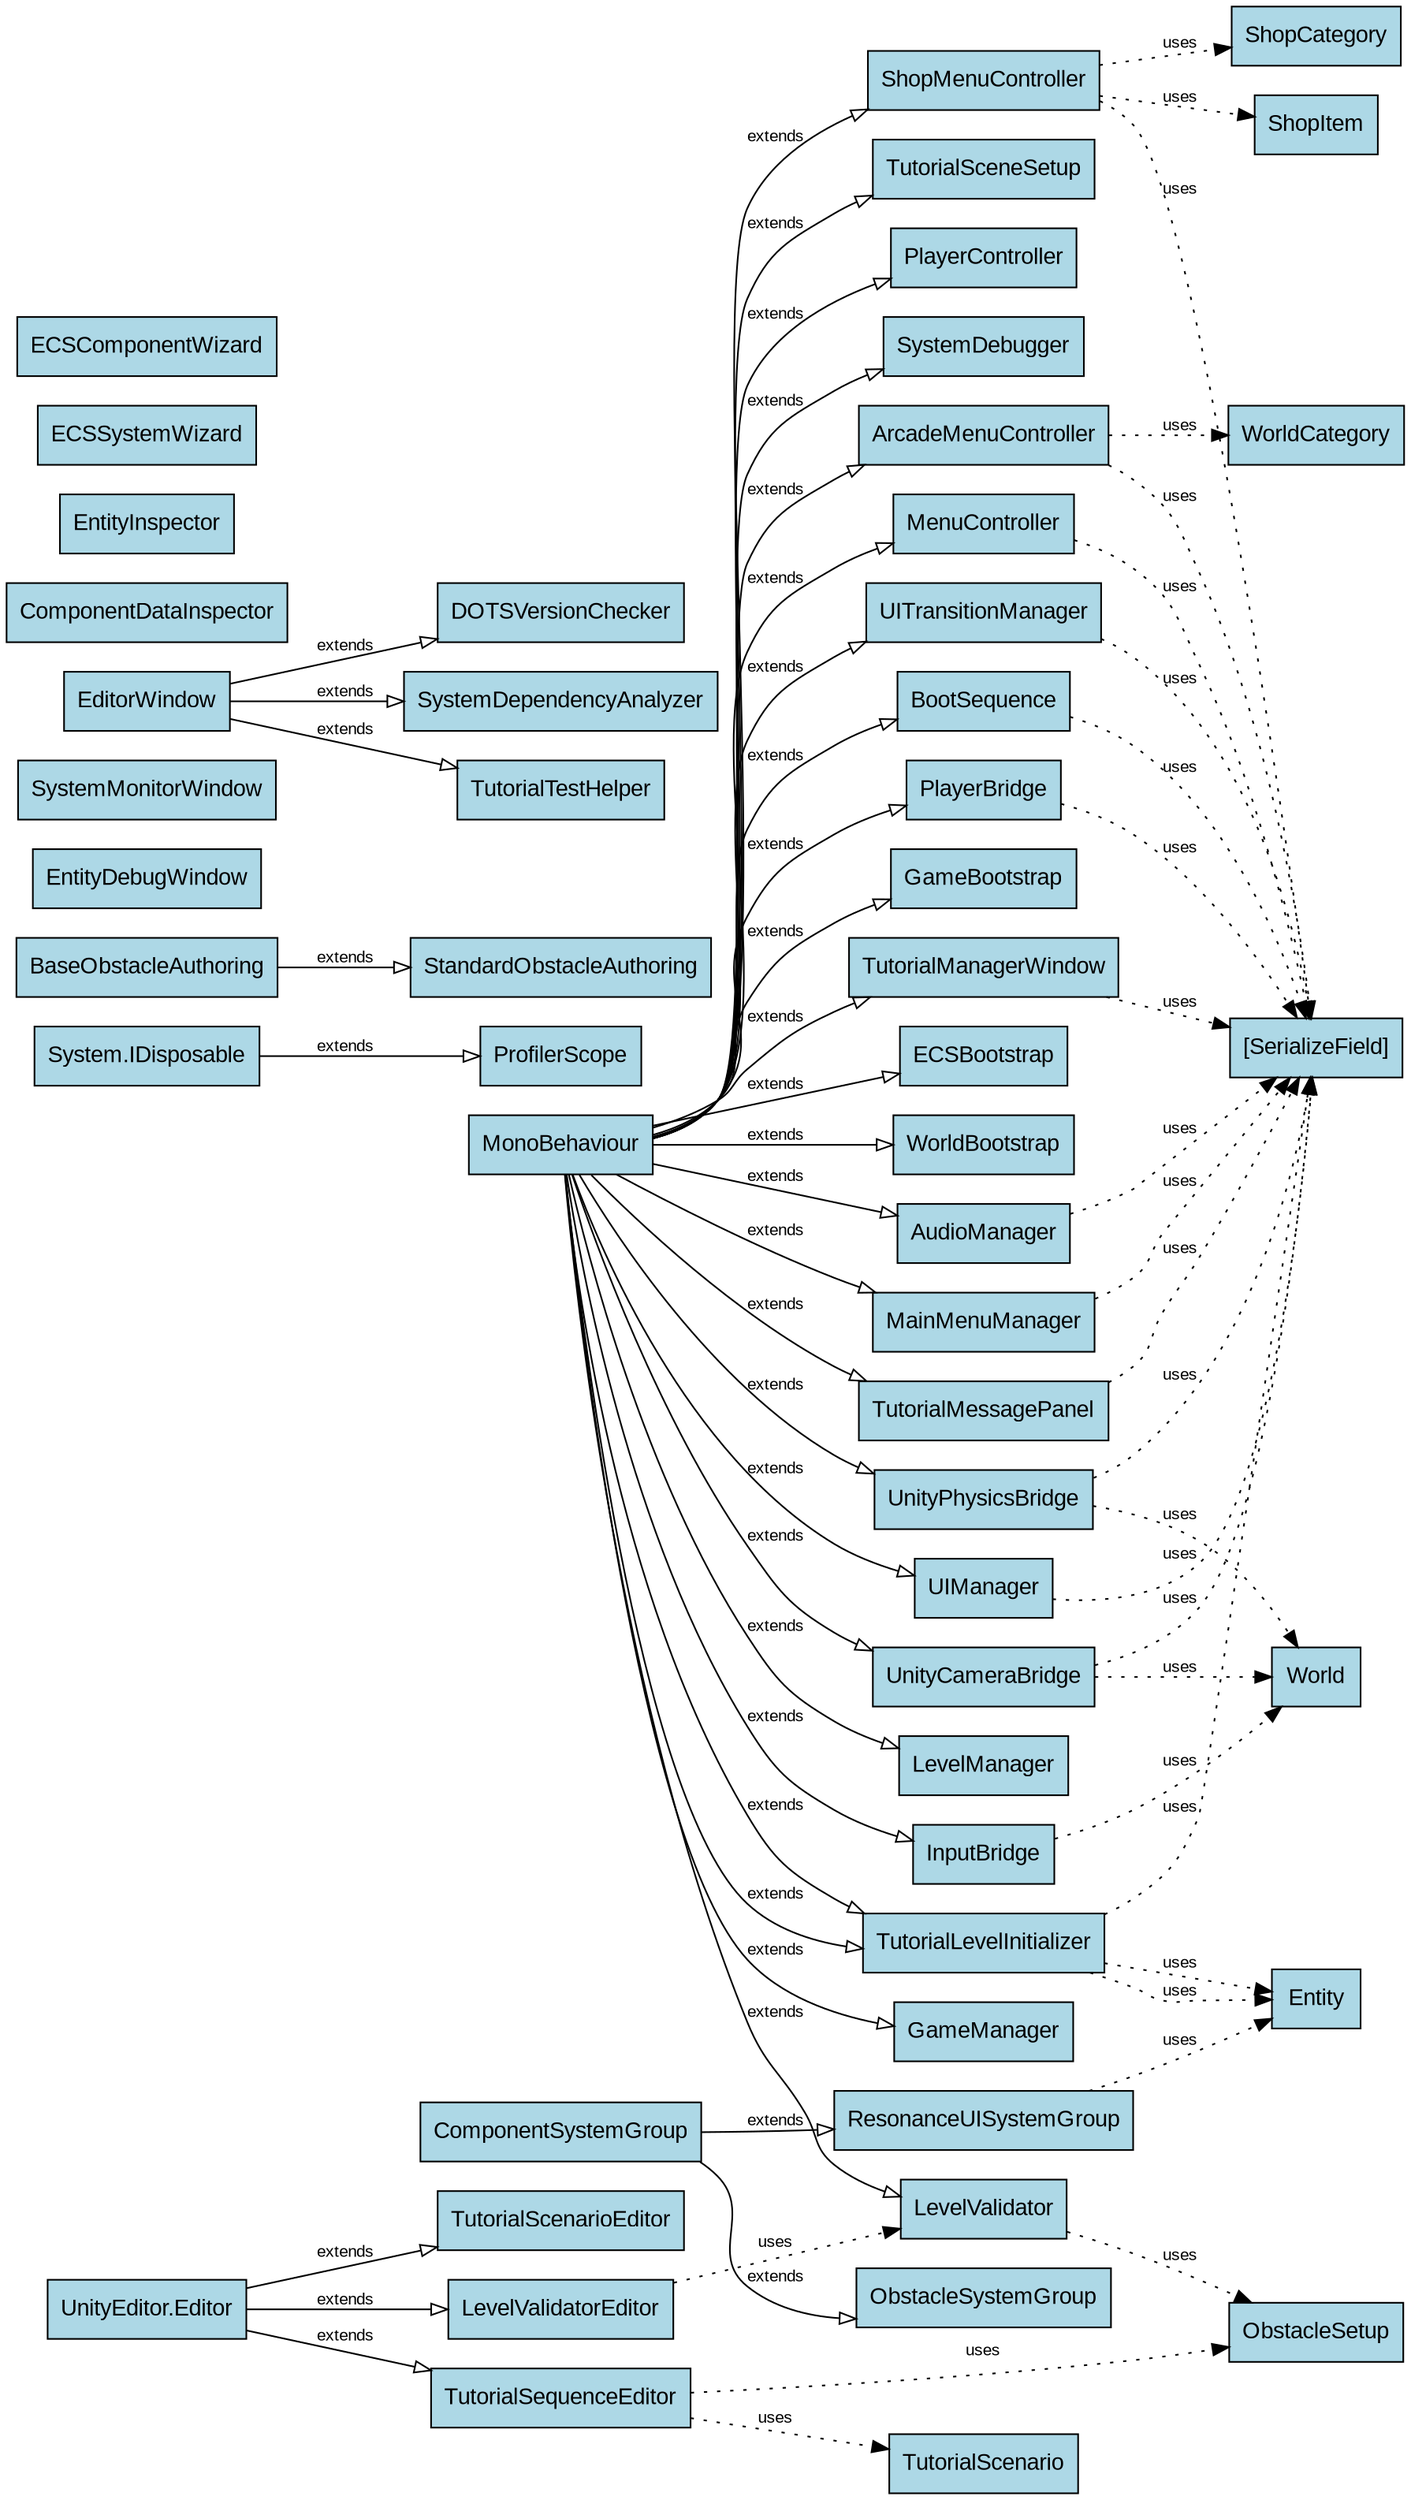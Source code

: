 digraph ClassDependencies {
  rankdir=LR;
  node [shape=box, style=filled, fillcolor=lightblue, fontname="Arial"];
  edge [fontname="Arial", fontsize=10];
  "ShopMenuController" [tooltip="File: ShopMenuController.cs"];
  "MonoBehaviour" -> "ShopMenuController" [arrowhead=empty, style=solid, label="extends"];
  "ShopMenuController" -> "ShopCategory" [style=dotted, label="uses"];
  "ShopMenuController" -> "ShopItem" [style=dotted, label="uses"];
  "ShopMenuController" -> "[SerializeField]" [style=dotted, label="uses"];
  "TutorialMessagePanel" [tooltip="File: TutorialMessagePanel.cs"];
  "MonoBehaviour" -> "TutorialMessagePanel" [arrowhead=empty, style=solid, label="extends"];
  "TutorialMessagePanel" -> "[SerializeField]" [style=dotted, label="uses"];
  "ArcadeMenuController" [tooltip="File: ArcadeMenuController.cs"];
  "MonoBehaviour" -> "ArcadeMenuController" [arrowhead=empty, style=solid, label="extends"];
  "ArcadeMenuController" -> "WorldCategory" [style=dotted, label="uses"];
  "ArcadeMenuController" -> "[SerializeField]" [style=dotted, label="uses"];
  "MenuController" [tooltip="File: MenuController.cs"];
  "MonoBehaviour" -> "MenuController" [arrowhead=empty, style=solid, label="extends"];
  "MenuController" -> "[SerializeField]" [style=dotted, label="uses"];
  "UITransitionManager" [tooltip="File: UITransitionManager.cs"];
  "MonoBehaviour" -> "UITransitionManager" [arrowhead=empty, style=solid, label="extends"];
  "UITransitionManager" -> "[SerializeField]" [style=dotted, label="uses"];
  "GameBootstrap" [tooltip="File: GameBootstrap.cs"];
  "MonoBehaviour" -> "GameBootstrap" [arrowhead=empty, style=solid, label="extends"];
  "TutorialLevelInitializer" [tooltip="File: TutorialLevelInitializer.cs"];
  "MonoBehaviour" -> "TutorialLevelInitializer" [arrowhead=empty, style=solid, label="extends"];
  "TutorialLevelInitializer" -> "Entity" [style=dotted, label="uses"];
  "TutorialLevelInitializer" -> "[SerializeField]" [style=dotted, label="uses"];
  "ECSBootstrap" [tooltip="File: ECSBootstrap.cs"];
  "MonoBehaviour" -> "ECSBootstrap" [arrowhead=empty, style=solid, label="extends"];
  "WorldBootstrap" [tooltip="File: WorldBootstrap.cs"];
  "MonoBehaviour" -> "WorldBootstrap" [arrowhead=empty, style=solid, label="extends"];
  "BootSequence" [tooltip="File: BootSequence.cs"];
  "MonoBehaviour" -> "BootSequence" [arrowhead=empty, style=solid, label="extends"];
  "BootSequence" -> "[SerializeField]" [style=dotted, label="uses"];
  "UnityCameraBridge" [tooltip="File: UnityCameraBridge.cs"];
  "MonoBehaviour" -> "UnityCameraBridge" [arrowhead=empty, style=solid, label="extends"];
  "UnityCameraBridge" -> "World" [style=dotted, label="uses"];
  "UnityCameraBridge" -> "[SerializeField]" [style=dotted, label="uses"];
  "UnityPhysicsBridge" [tooltip="File: UnityPhysicsBridge.cs"];
  "MonoBehaviour" -> "UnityPhysicsBridge" [arrowhead=empty, style=solid, label="extends"];
  "UnityPhysicsBridge" -> "World" [style=dotted, label="uses"];
  "UnityPhysicsBridge" -> "[SerializeField]" [style=dotted, label="uses"];
  "InputBridge" [tooltip="File: InputBridge.cs"];
  "MonoBehaviour" -> "InputBridge" [arrowhead=empty, style=solid, label="extends"];
  "InputBridge" -> "World" [style=dotted, label="uses"];
  "PlayerBridge" [tooltip="File: PlayerBridge.cs"];
  "MonoBehaviour" -> "PlayerBridge" [arrowhead=empty, style=solid, label="extends"];
  "PlayerBridge" -> "[SerializeField]" [style=dotted, label="uses"];
  "LevelManager" [tooltip="File: LevelManager.cs"];
  "MonoBehaviour" -> "LevelManager" [arrowhead=empty, style=solid, label="extends"];
  "AudioManager" [tooltip="File: AudioManager.cs"];
  "MonoBehaviour" -> "AudioManager" [arrowhead=empty, style=solid, label="extends"];
  "AudioManager" -> "[SerializeField]" [style=dotted, label="uses"];
  "MainMenuManager" [tooltip="File: MainMenuManager.cs"];
  "MonoBehaviour" -> "MainMenuManager" [arrowhead=empty, style=solid, label="extends"];
  "MainMenuManager" -> "[SerializeField]" [style=dotted, label="uses"];
  "UIManager" [tooltip="File: UIManager.cs"];
  "MonoBehaviour" -> "UIManager" [arrowhead=empty, style=solid, label="extends"];
  "UIManager" -> "[SerializeField]" [style=dotted, label="uses"];
  "GameManager" [tooltip="File: GameManager.cs"];
  "MonoBehaviour" -> "GameManager" [arrowhead=empty, style=solid, label="extends"];
  "TutorialManagerWindow" [tooltip="File: TutorialManagerWindow.cs"];
  "MonoBehaviour" -> "TutorialManagerWindow" [arrowhead=empty, style=solid, label="extends"];
  "TutorialManagerWindow" -> "[SerializeField]" [style=dotted, label="uses"];
  "TutorialLevelInitializer" [tooltip="File: TutorialLevelInitializer.cs"];
  "MonoBehaviour" -> "TutorialLevelInitializer" [arrowhead=empty, style=solid, label="extends"];
  "TutorialLevelInitializer" -> "Entity" [style=dotted, label="uses"];
  "TutorialSceneSetup" [tooltip="File: TutorialSceneSetup.cs"];
  "MonoBehaviour" -> "TutorialSceneSetup" [arrowhead=empty, style=solid, label="extends"];
  "LevelValidator" [tooltip="File: LevelValidator.cs"];
  "MonoBehaviour" -> "LevelValidator" [arrowhead=empty, style=solid, label="extends"];
  "LevelValidator" -> "ObstacleSetup" [style=dotted, label="uses"];
  "PlayerController" [tooltip="File: PlayerController.cs"];
  "MonoBehaviour" -> "PlayerController" [arrowhead=empty, style=solid, label="extends"];
  "ProfilerScope" [tooltip="File: SystemUtilities.cs"];
  "System.IDisposable" -> "ProfilerScope" [arrowhead=empty, style=solid, label="extends"];
  "ResonanceUISystemGroup" [tooltip="File: ResonanceUISystem.cs"];
  "ComponentSystemGroup" -> "ResonanceUISystemGroup" [arrowhead=empty, style=solid, label="extends"];
  "ResonanceUISystemGroup" -> "Entity" [style=dotted, label="uses"];
  "ObstacleSystemGroup" [tooltip="File: ObstacleSystemGroup.cs"];
  "ComponentSystemGroup" -> "ObstacleSystemGroup" [arrowhead=empty, style=solid, label="extends"];
  "StandardObstacleAuthoring" [tooltip="File: ObstacleAuthoringComponents.cs"];
  "BaseObstacleAuthoring" -> "StandardObstacleAuthoring" [arrowhead=empty, style=solid, label="extends"];
  "TutorialScenarioEditor" [tooltip="File: TutorialScenarioEditor.cs"];
  "UnityEditor.Editor" -> "TutorialScenarioEditor" [arrowhead=empty, style=solid, label="extends"];
  "TutorialSequenceEditor" [tooltip="File: TutorialSequenceEditor.cs"];
  "UnityEditor.Editor" -> "TutorialSequenceEditor" [arrowhead=empty, style=solid, label="extends"];
  "TutorialSequenceEditor" -> "ObstacleSetup" [style=dotted, label="uses"];
  "TutorialSequenceEditor" -> "TutorialScenario" [style=dotted, label="uses"];
  "EntityDebugWindow" [tooltip="File: EntityDebugWindow.cs"];
  "SystemMonitorWindow" [tooltip="File: SystemMonitorWindow.cs"];
  "DOTSVersionChecker" [tooltip="File: DOTSVersionChecker.cs"];
  "EditorWindow" -> "DOTSVersionChecker" [arrowhead=empty, style=solid, label="extends"];
  "SystemDependencyAnalyzer" [tooltip="File: SystemDependencyAnalyzer.cs"];
  "EditorWindow" -> "SystemDependencyAnalyzer" [arrowhead=empty, style=solid, label="extends"];
  "SystemDebugger" [tooltip="File: SystemDebugger.cs"];
  "MonoBehaviour" -> "SystemDebugger" [arrowhead=empty, style=solid, label="extends"];
  "ComponentDataInspector" [tooltip="File: ComponentDataInspector.cs"];
  "EntityInspector" [tooltip="File: EntityInspector.cs"];
  "TutorialTestHelper" [tooltip="File: TutorialTestHelper.cs"];
  "EditorWindow" -> "TutorialTestHelper" [arrowhead=empty, style=solid, label="extends"];
  "LevelValidatorEditor" [tooltip="File: LevelValidatorEditor.cs"];
  "UnityEditor.Editor" -> "LevelValidatorEditor" [arrowhead=empty, style=solid, label="extends"];
  "LevelValidatorEditor" -> "LevelValidator" [style=dotted, label="uses"];
  "ECSSystemWizard" [tooltip="File: ECSSystemWizard.cs"];
  "ECSComponentWizard" [tooltip="File: ECSComponentWizard.cs"];
}
